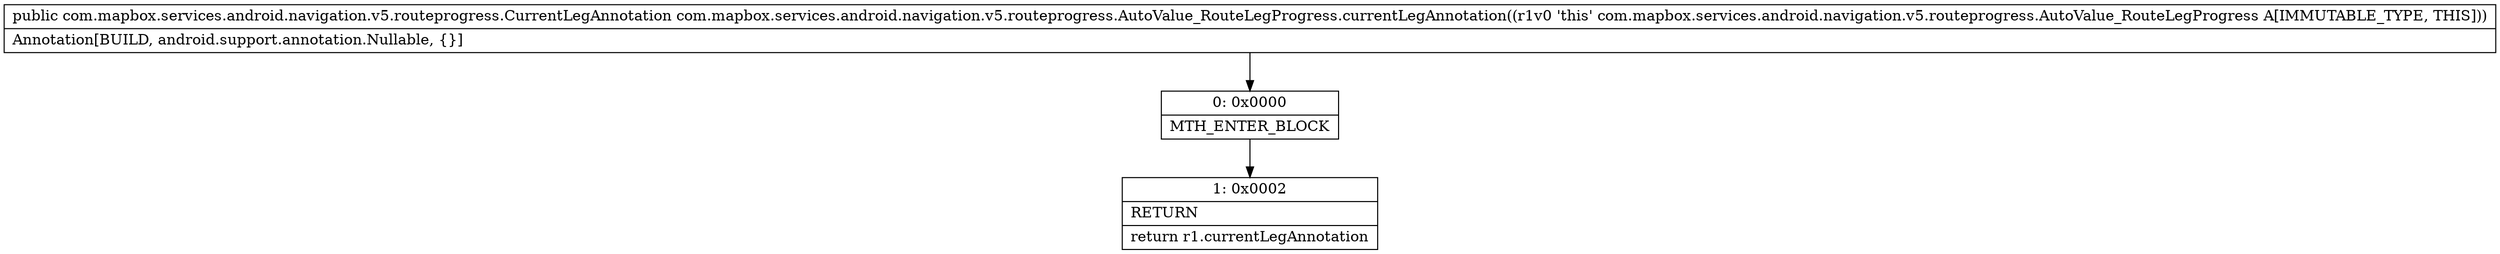 digraph "CFG forcom.mapbox.services.android.navigation.v5.routeprogress.AutoValue_RouteLegProgress.currentLegAnnotation()Lcom\/mapbox\/services\/android\/navigation\/v5\/routeprogress\/CurrentLegAnnotation;" {
Node_0 [shape=record,label="{0\:\ 0x0000|MTH_ENTER_BLOCK\l}"];
Node_1 [shape=record,label="{1\:\ 0x0002|RETURN\l|return r1.currentLegAnnotation\l}"];
MethodNode[shape=record,label="{public com.mapbox.services.android.navigation.v5.routeprogress.CurrentLegAnnotation com.mapbox.services.android.navigation.v5.routeprogress.AutoValue_RouteLegProgress.currentLegAnnotation((r1v0 'this' com.mapbox.services.android.navigation.v5.routeprogress.AutoValue_RouteLegProgress A[IMMUTABLE_TYPE, THIS]))  | Annotation[BUILD, android.support.annotation.Nullable, \{\}]\l}"];
MethodNode -> Node_0;
Node_0 -> Node_1;
}

